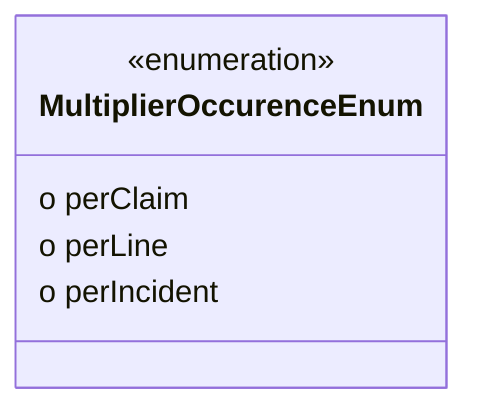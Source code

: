 classDiagram
class MultiplierOccurenceEnum {
<<enumeration>>
  o perClaim
  o perLine
  o perIncident
}
